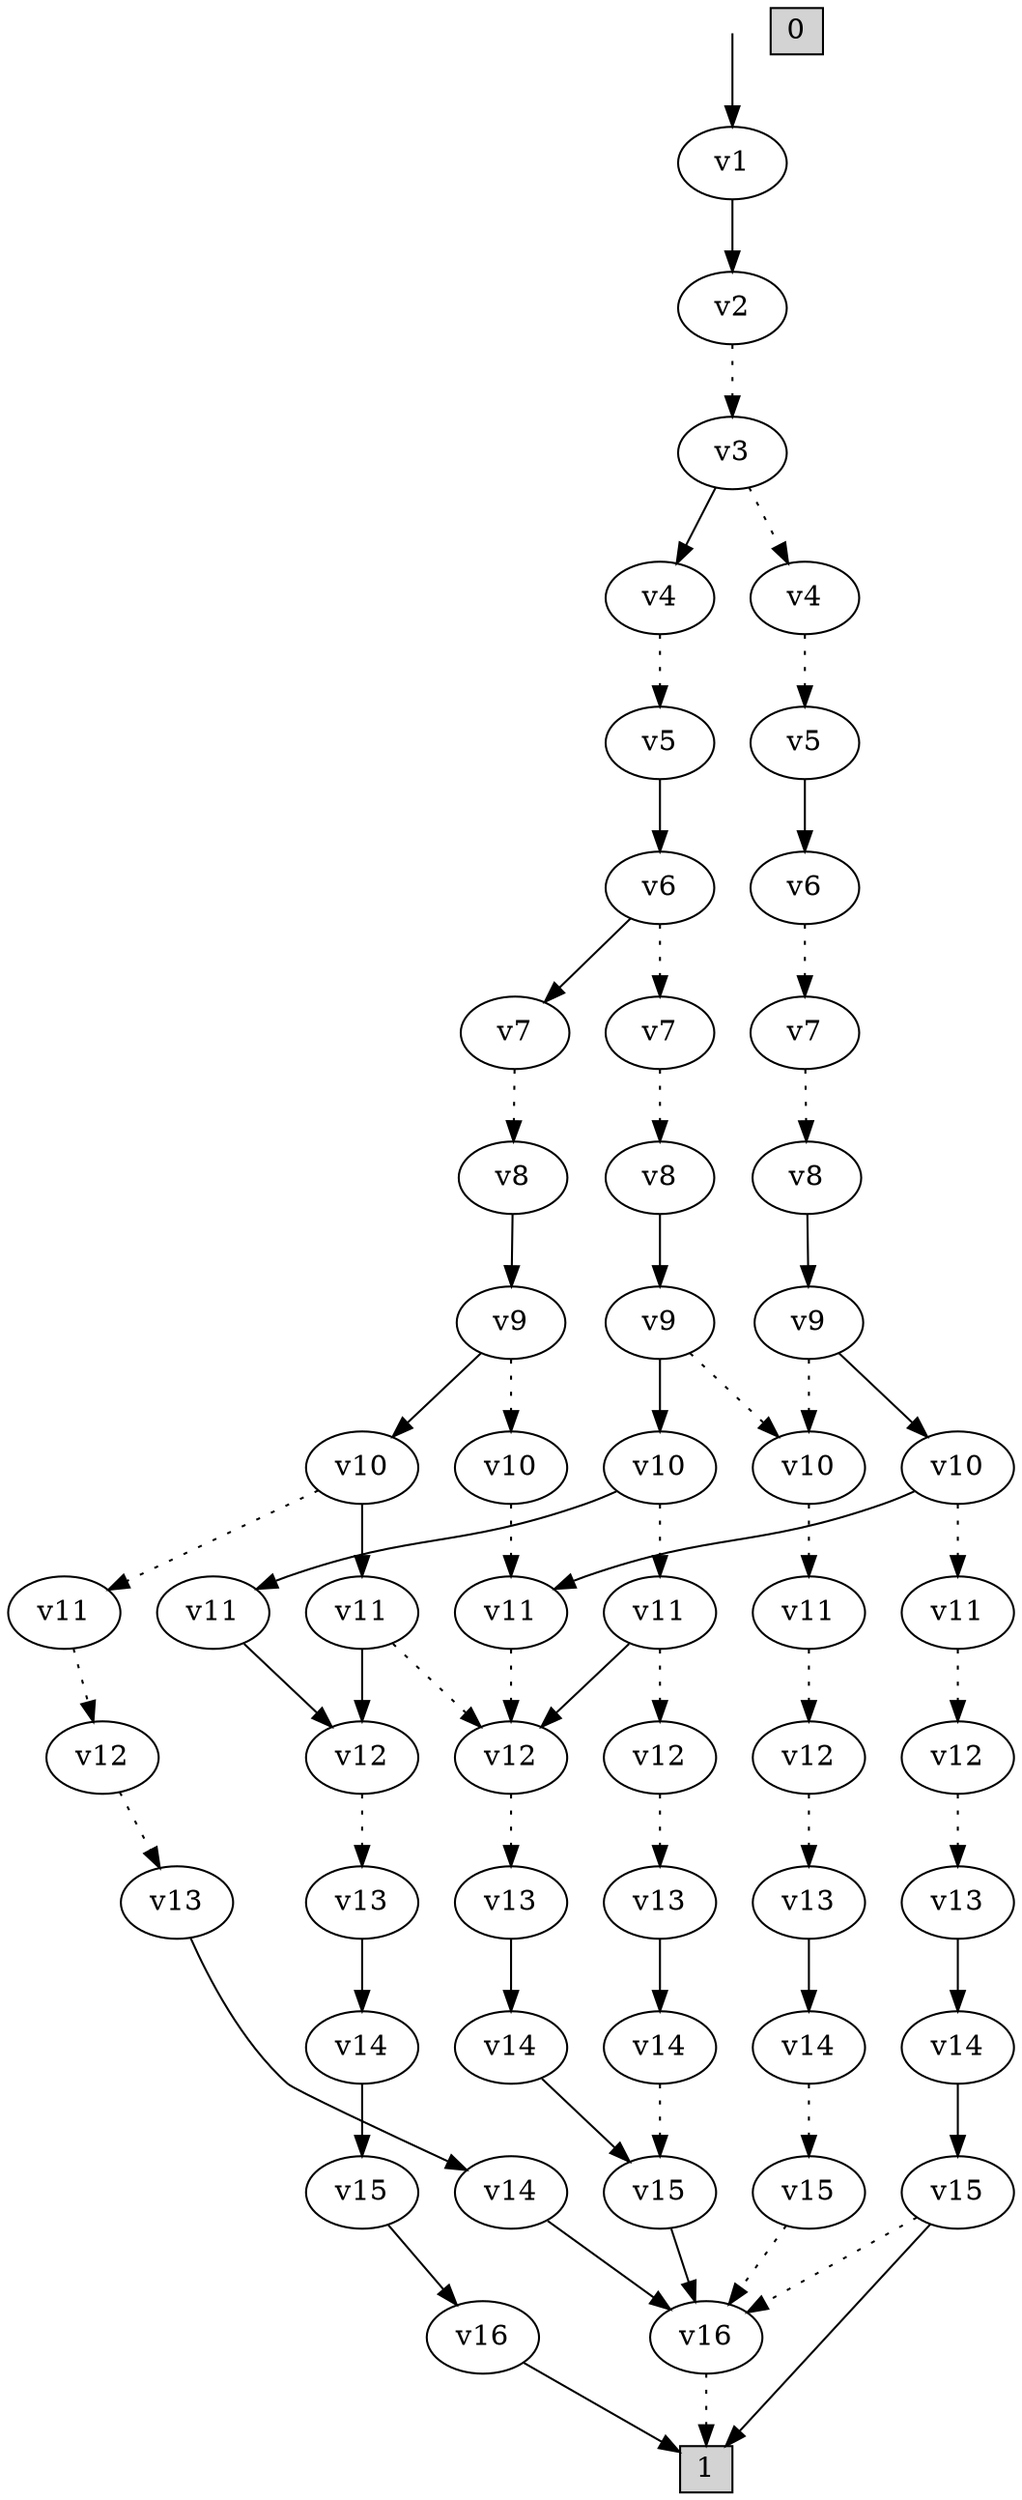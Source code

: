 digraph G {
 init__ [label="", style=invis, height=0, width=0];
 init__ -> 163;163[label="v1"];
163-> 160 [style=filled];
160[label="v2"];
160-> 157 [style=dotted];
157[label="v3"];
157-> 73 [style=dotted];
157-> 154 [style=filled];
154[label="v4"];
154-> 151 [style=dotted];
151[label="v5"];
151-> 148 [style=filled];
148[label="v6"];
148-> 115 [style=dotted];
148-> 145 [style=filled];
145[label="v7"];
145-> 142 [style=dotted];
142[label="v8"];
142-> 139 [style=filled];
139[label="v9"];
139-> 118 [style=dotted];
139-> 136 [style=filled];
136[label="v10"];
136-> 130 [style=dotted];
136-> 133 [style=filled];
133[label="v11"];
133-> 49 [style=dotted];
133-> 100 [style=filled];
100[label="v12"];
100-> 97 [style=dotted];
97[label="v13"];
97-> 94 [style=filled];
94[label="v14"];
94-> 91 [style=filled];
91[label="v15"];
91-> 88 [style=filled];
88[label="v16"];
88-> 1 [style=filled];
49[label="v12"];
49-> 46 [style=dotted];
46[label="v13"];
46-> 43 [style=filled];
43[label="v14"];
43-> 40 [style=filled];
40[label="v15"];
40-> 4 [style=filled];
4[label="v16"];
4-> 1 [style=dotted];
130[label="v11"];
130-> 127 [style=dotted];
127[label="v12"];
127-> 124 [style=dotted];
124[label="v13"];
124-> 121 [style=filled];
121[label="v14"];
121-> 4 [style=filled];
118[label="v10"];
118-> 52 [style=dotted];
52[label="v11"];
52-> 49 [style=dotted];
115[label="v7"];
115-> 112 [style=dotted];
112[label="v8"];
112-> 109 [style=filled];
109[label="v9"];
109-> 22 [style=dotted];
109-> 106 [style=filled];
106[label="v10"];
106-> 85 [style=dotted];
106-> 103 [style=filled];
103[label="v11"];
103-> 100 [style=filled];
85[label="v11"];
85-> 82 [style=dotted];
85-> 49 [style=filled];
82[label="v12"];
82-> 79 [style=dotted];
79[label="v13"];
79-> 76 [style=filled];
76[label="v14"];
76-> 40 [style=dotted];
22[label="v10"];
22-> 19 [style=dotted];
19[label="v11"];
19-> 16 [style=dotted];
16[label="v12"];
16-> 13 [style=dotted];
13[label="v13"];
13-> 10 [style=filled];
10[label="v14"];
10-> 7 [style=dotted];
7[label="v15"];
7-> 4 [style=dotted];
73[label="v4"];
73-> 70 [style=dotted];
70[label="v5"];
70-> 67 [style=filled];
67[label="v6"];
67-> 64 [style=dotted];
64[label="v7"];
64-> 61 [style=dotted];
61[label="v8"];
61-> 58 [style=filled];
58[label="v9"];
58-> 22 [style=dotted];
58-> 55 [style=filled];
55[label="v10"];
55-> 37 [style=dotted];
55-> 52 [style=filled];
37[label="v11"];
37-> 34 [style=dotted];
34[label="v12"];
34-> 31 [style=dotted];
31[label="v13"];
31-> 28 [style=filled];
28[label="v14"];
28-> 25 [style=filled];
25[label="v15"];
25-> 4 [style=dotted];
25-> 1 [style=filled];
0 [shape=box, label="0", style=filled, shape=box, height=0.3, width=0.3];
1 [shape=box, label="1", style=filled, shape=box, height=0.3, width=0.3];

}